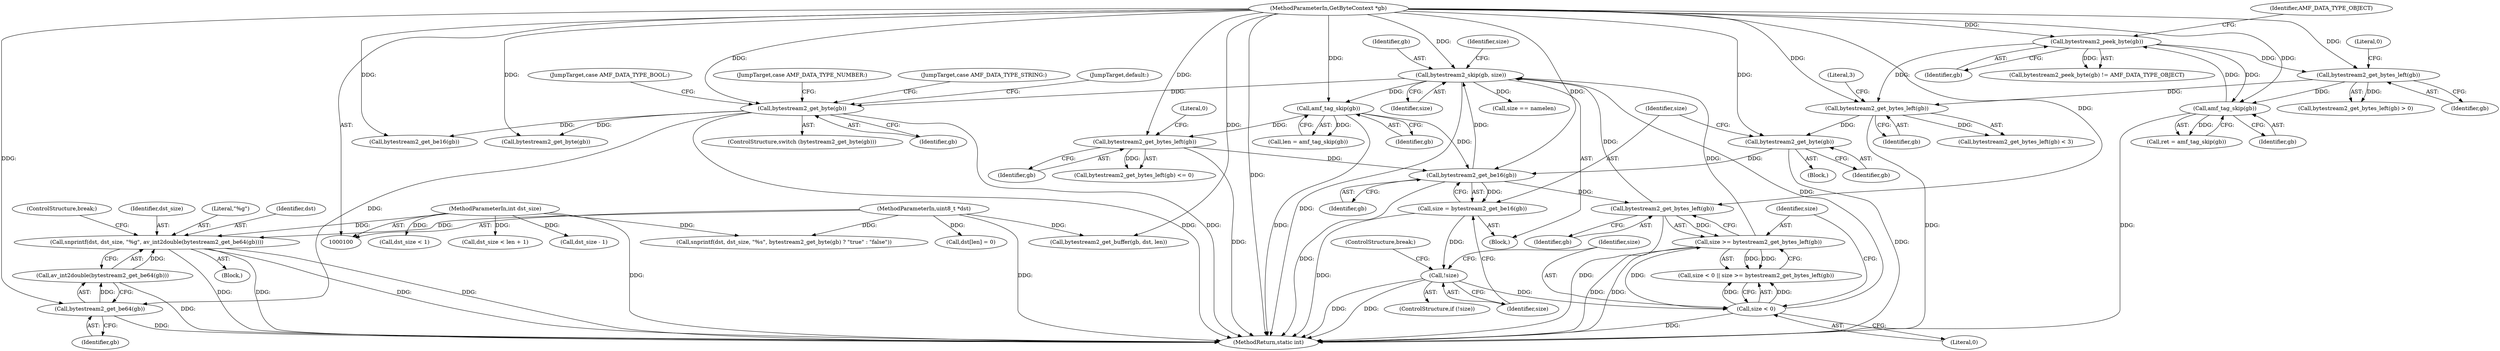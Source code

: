 digraph "0_FFmpeg_ffcc82219cef0928bed2d558b19ef6ea35634130@API" {
"1000191" [label="(Call,snprintf(dst, dst_size, \"%g\", av_int2double(bytestream2_get_be64(gb))))"];
"1000103" [label="(MethodParameterIn,uint8_t *dst)"];
"1000104" [label="(MethodParameterIn,int dst_size)"];
"1000195" [label="(Call,av_int2double(bytestream2_get_be64(gb)))"];
"1000196" [label="(Call,bytestream2_get_be64(gb))"];
"1000187" [label="(Call,bytestream2_get_byte(gb))"];
"1000168" [label="(Call,bytestream2_skip(gb, size))"];
"1000163" [label="(Call,bytestream2_get_bytes_left(gb))"];
"1000150" [label="(Call,bytestream2_get_be16(gb))"];
"1000259" [label="(Call,bytestream2_get_bytes_left(gb))"];
"1000251" [label="(Call,amf_tag_skip(gb))"];
"1000101" [label="(MethodParameterIn,GetByteContext *gb)"];
"1000143" [label="(Call,bytestream2_get_byte(gb))"];
"1000137" [label="(Call,bytestream2_get_bytes_left(gb))"];
"1000115" [label="(Call,bytestream2_peek_byte(gb))"];
"1000126" [label="(Call,amf_tag_skip(gb))"];
"1000119" [label="(Call,bytestream2_get_bytes_left(gb))"];
"1000158" [label="(Call,size < 0)"];
"1000153" [label="(Call,!size)"];
"1000148" [label="(Call,size = bytestream2_get_be16(gb))"];
"1000161" [label="(Call,size >= bytestream2_get_bytes_left(gb))"];
"1000173" [label="(Call,size == namelen)"];
"1000143" [label="(Call,bytestream2_get_byte(gb))"];
"1000190" [label="(JumpTarget,case AMF_DATA_TYPE_NUMBER:)"];
"1000161" [label="(Call,size >= bytestream2_get_bytes_left(gb))"];
"1000258" [label="(Call,bytestream2_get_bytes_left(gb) <= 0)"];
"1000116" [label="(Identifier,gb)"];
"1000194" [label="(Literal,\"%g\")"];
"1000124" [label="(Call,ret = amf_tag_skip(gb))"];
"1000151" [label="(Identifier,gb)"];
"1000192" [label="(Identifier,dst)"];
"1000114" [label="(Call,bytestream2_peek_byte(gb) != AMF_DATA_TYPE_OBJECT)"];
"1000137" [label="(Call,bytestream2_get_bytes_left(gb))"];
"1000168" [label="(Call,bytestream2_skip(gb, size))"];
"1000150" [label="(Call,bytestream2_get_be16(gb))"];
"1000200" [label="(Call,snprintf(dst, dst_size, \"%s\", bytestream2_get_byte(gb) ? \"true\" : \"false\"))"];
"1000186" [label="(ControlStructure,switch (bytestream2_get_byte(gb)))"];
"1000252" [label="(Identifier,gb)"];
"1000210" [label="(JumpTarget,case AMF_DATA_TYPE_STRING:)"];
"1000118" [label="(Call,bytestream2_get_bytes_left(gb) > 0)"];
"1000195" [label="(Call,av_int2double(bytestream2_get_be64(gb)))"];
"1000152" [label="(ControlStructure,if (!size))"];
"1000155" [label="(ControlStructure,break;)"];
"1000115" [label="(Call,bytestream2_peek_byte(gb))"];
"1000164" [label="(Identifier,gb)"];
"1000230" [label="(Call,dst_size - 1)"];
"1000174" [label="(Identifier,size)"];
"1000119" [label="(Call,bytestream2_get_bytes_left(gb))"];
"1000191" [label="(Call,snprintf(dst, dst_size, \"%g\", av_int2double(bytestream2_get_be64(gb))))"];
"1000198" [label="(ControlStructure,break;)"];
"1000251" [label="(Call,amf_tag_skip(gb))"];
"1000261" [label="(Literal,0)"];
"1000105" [label="(Block,)"];
"1000187" [label="(Call,bytestream2_get_byte(gb))"];
"1000120" [label="(Identifier,gb)"];
"1000159" [label="(Identifier,size)"];
"1000162" [label="(Identifier,size)"];
"1000138" [label="(Identifier,gb)"];
"1000157" [label="(Call,size < 0 || size >= bytestream2_get_bytes_left(gb))"];
"1000127" [label="(Identifier,gb)"];
"1000197" [label="(Identifier,gb)"];
"1000126" [label="(Call,amf_tag_skip(gb))"];
"1000144" [label="(Identifier,gb)"];
"1000205" [label="(Call,bytestream2_get_byte(gb))"];
"1000259" [label="(Call,bytestream2_get_bytes_left(gb))"];
"1000117" [label="(Identifier,AMF_DATA_TYPE_OBJECT)"];
"1000189" [label="(Block,)"];
"1000249" [label="(Call,len = amf_tag_skip(gb))"];
"1000213" [label="(Call,bytestream2_get_be16(gb))"];
"1000233" [label="(Call,bytestream2_get_buffer(gb, dst, len))"];
"1000170" [label="(Identifier,size)"];
"1000103" [label="(MethodParameterIn,uint8_t *dst)"];
"1000146" [label="(Block,)"];
"1000121" [label="(Literal,0)"];
"1000101" [label="(MethodParameterIn,GetByteContext *gb)"];
"1000260" [label="(Identifier,gb)"];
"1000139" [label="(Literal,3)"];
"1000237" [label="(Call,dst[len] = 0)"];
"1000158" [label="(Call,size < 0)"];
"1000196" [label="(Call,bytestream2_get_be64(gb))"];
"1000148" [label="(Call,size = bytestream2_get_be16(gb))"];
"1000163" [label="(Call,bytestream2_get_bytes_left(gb))"];
"1000149" [label="(Identifier,size)"];
"1000153" [label="(Call,!size)"];
"1000223" [label="(Call,dst_size < len + 1)"];
"1000243" [label="(JumpTarget,default:)"];
"1000268" [label="(MethodReturn,static int)"];
"1000154" [label="(Identifier,size)"];
"1000188" [label="(Identifier,gb)"];
"1000216" [label="(Call,dst_size < 1)"];
"1000160" [label="(Literal,0)"];
"1000193" [label="(Identifier,dst_size)"];
"1000104" [label="(MethodParameterIn,int dst_size)"];
"1000199" [label="(JumpTarget,case AMF_DATA_TYPE_BOOL:)"];
"1000169" [label="(Identifier,gb)"];
"1000136" [label="(Call,bytestream2_get_bytes_left(gb) < 3)"];
"1000191" -> "1000189"  [label="AST: "];
"1000191" -> "1000195"  [label="CFG: "];
"1000192" -> "1000191"  [label="AST: "];
"1000193" -> "1000191"  [label="AST: "];
"1000194" -> "1000191"  [label="AST: "];
"1000195" -> "1000191"  [label="AST: "];
"1000198" -> "1000191"  [label="CFG: "];
"1000191" -> "1000268"  [label="DDG: "];
"1000191" -> "1000268"  [label="DDG: "];
"1000191" -> "1000268"  [label="DDG: "];
"1000191" -> "1000268"  [label="DDG: "];
"1000103" -> "1000191"  [label="DDG: "];
"1000104" -> "1000191"  [label="DDG: "];
"1000195" -> "1000191"  [label="DDG: "];
"1000103" -> "1000100"  [label="AST: "];
"1000103" -> "1000268"  [label="DDG: "];
"1000103" -> "1000200"  [label="DDG: "];
"1000103" -> "1000233"  [label="DDG: "];
"1000103" -> "1000237"  [label="DDG: "];
"1000104" -> "1000100"  [label="AST: "];
"1000104" -> "1000268"  [label="DDG: "];
"1000104" -> "1000200"  [label="DDG: "];
"1000104" -> "1000216"  [label="DDG: "];
"1000104" -> "1000223"  [label="DDG: "];
"1000104" -> "1000230"  [label="DDG: "];
"1000195" -> "1000196"  [label="CFG: "];
"1000196" -> "1000195"  [label="AST: "];
"1000195" -> "1000268"  [label="DDG: "];
"1000196" -> "1000195"  [label="DDG: "];
"1000196" -> "1000197"  [label="CFG: "];
"1000197" -> "1000196"  [label="AST: "];
"1000196" -> "1000268"  [label="DDG: "];
"1000187" -> "1000196"  [label="DDG: "];
"1000101" -> "1000196"  [label="DDG: "];
"1000187" -> "1000186"  [label="AST: "];
"1000187" -> "1000188"  [label="CFG: "];
"1000188" -> "1000187"  [label="AST: "];
"1000190" -> "1000187"  [label="CFG: "];
"1000199" -> "1000187"  [label="CFG: "];
"1000210" -> "1000187"  [label="CFG: "];
"1000243" -> "1000187"  [label="CFG: "];
"1000187" -> "1000268"  [label="DDG: "];
"1000187" -> "1000268"  [label="DDG: "];
"1000168" -> "1000187"  [label="DDG: "];
"1000101" -> "1000187"  [label="DDG: "];
"1000187" -> "1000205"  [label="DDG: "];
"1000187" -> "1000213"  [label="DDG: "];
"1000168" -> "1000146"  [label="AST: "];
"1000168" -> "1000170"  [label="CFG: "];
"1000169" -> "1000168"  [label="AST: "];
"1000170" -> "1000168"  [label="AST: "];
"1000174" -> "1000168"  [label="CFG: "];
"1000168" -> "1000268"  [label="DDG: "];
"1000163" -> "1000168"  [label="DDG: "];
"1000150" -> "1000168"  [label="DDG: "];
"1000101" -> "1000168"  [label="DDG: "];
"1000158" -> "1000168"  [label="DDG: "];
"1000161" -> "1000168"  [label="DDG: "];
"1000168" -> "1000173"  [label="DDG: "];
"1000168" -> "1000251"  [label="DDG: "];
"1000163" -> "1000161"  [label="AST: "];
"1000163" -> "1000164"  [label="CFG: "];
"1000164" -> "1000163"  [label="AST: "];
"1000161" -> "1000163"  [label="CFG: "];
"1000163" -> "1000268"  [label="DDG: "];
"1000163" -> "1000161"  [label="DDG: "];
"1000150" -> "1000163"  [label="DDG: "];
"1000101" -> "1000163"  [label="DDG: "];
"1000150" -> "1000148"  [label="AST: "];
"1000150" -> "1000151"  [label="CFG: "];
"1000151" -> "1000150"  [label="AST: "];
"1000148" -> "1000150"  [label="CFG: "];
"1000150" -> "1000268"  [label="DDG: "];
"1000150" -> "1000148"  [label="DDG: "];
"1000259" -> "1000150"  [label="DDG: "];
"1000251" -> "1000150"  [label="DDG: "];
"1000143" -> "1000150"  [label="DDG: "];
"1000101" -> "1000150"  [label="DDG: "];
"1000259" -> "1000258"  [label="AST: "];
"1000259" -> "1000260"  [label="CFG: "];
"1000260" -> "1000259"  [label="AST: "];
"1000261" -> "1000259"  [label="CFG: "];
"1000259" -> "1000268"  [label="DDG: "];
"1000259" -> "1000258"  [label="DDG: "];
"1000251" -> "1000259"  [label="DDG: "];
"1000101" -> "1000259"  [label="DDG: "];
"1000251" -> "1000249"  [label="AST: "];
"1000251" -> "1000252"  [label="CFG: "];
"1000252" -> "1000251"  [label="AST: "];
"1000249" -> "1000251"  [label="CFG: "];
"1000251" -> "1000268"  [label="DDG: "];
"1000251" -> "1000249"  [label="DDG: "];
"1000101" -> "1000251"  [label="DDG: "];
"1000101" -> "1000100"  [label="AST: "];
"1000101" -> "1000268"  [label="DDG: "];
"1000101" -> "1000115"  [label="DDG: "];
"1000101" -> "1000119"  [label="DDG: "];
"1000101" -> "1000126"  [label="DDG: "];
"1000101" -> "1000137"  [label="DDG: "];
"1000101" -> "1000143"  [label="DDG: "];
"1000101" -> "1000205"  [label="DDG: "];
"1000101" -> "1000213"  [label="DDG: "];
"1000101" -> "1000233"  [label="DDG: "];
"1000143" -> "1000105"  [label="AST: "];
"1000143" -> "1000144"  [label="CFG: "];
"1000144" -> "1000143"  [label="AST: "];
"1000149" -> "1000143"  [label="CFG: "];
"1000143" -> "1000268"  [label="DDG: "];
"1000137" -> "1000143"  [label="DDG: "];
"1000137" -> "1000136"  [label="AST: "];
"1000137" -> "1000138"  [label="CFG: "];
"1000138" -> "1000137"  [label="AST: "];
"1000139" -> "1000137"  [label="CFG: "];
"1000137" -> "1000268"  [label="DDG: "];
"1000137" -> "1000136"  [label="DDG: "];
"1000115" -> "1000137"  [label="DDG: "];
"1000119" -> "1000137"  [label="DDG: "];
"1000115" -> "1000114"  [label="AST: "];
"1000115" -> "1000116"  [label="CFG: "];
"1000116" -> "1000115"  [label="AST: "];
"1000117" -> "1000115"  [label="CFG: "];
"1000115" -> "1000114"  [label="DDG: "];
"1000126" -> "1000115"  [label="DDG: "];
"1000115" -> "1000119"  [label="DDG: "];
"1000115" -> "1000126"  [label="DDG: "];
"1000126" -> "1000124"  [label="AST: "];
"1000126" -> "1000127"  [label="CFG: "];
"1000127" -> "1000126"  [label="AST: "];
"1000124" -> "1000126"  [label="CFG: "];
"1000126" -> "1000268"  [label="DDG: "];
"1000126" -> "1000124"  [label="DDG: "];
"1000119" -> "1000126"  [label="DDG: "];
"1000119" -> "1000118"  [label="AST: "];
"1000119" -> "1000120"  [label="CFG: "];
"1000120" -> "1000119"  [label="AST: "];
"1000121" -> "1000119"  [label="CFG: "];
"1000119" -> "1000118"  [label="DDG: "];
"1000158" -> "1000157"  [label="AST: "];
"1000158" -> "1000160"  [label="CFG: "];
"1000159" -> "1000158"  [label="AST: "];
"1000160" -> "1000158"  [label="AST: "];
"1000162" -> "1000158"  [label="CFG: "];
"1000157" -> "1000158"  [label="CFG: "];
"1000158" -> "1000268"  [label="DDG: "];
"1000158" -> "1000157"  [label="DDG: "];
"1000158" -> "1000157"  [label="DDG: "];
"1000153" -> "1000158"  [label="DDG: "];
"1000158" -> "1000161"  [label="DDG: "];
"1000153" -> "1000152"  [label="AST: "];
"1000153" -> "1000154"  [label="CFG: "];
"1000154" -> "1000153"  [label="AST: "];
"1000155" -> "1000153"  [label="CFG: "];
"1000159" -> "1000153"  [label="CFG: "];
"1000153" -> "1000268"  [label="DDG: "];
"1000153" -> "1000268"  [label="DDG: "];
"1000148" -> "1000153"  [label="DDG: "];
"1000148" -> "1000146"  [label="AST: "];
"1000149" -> "1000148"  [label="AST: "];
"1000154" -> "1000148"  [label="CFG: "];
"1000148" -> "1000268"  [label="DDG: "];
"1000161" -> "1000157"  [label="AST: "];
"1000162" -> "1000161"  [label="AST: "];
"1000157" -> "1000161"  [label="CFG: "];
"1000161" -> "1000268"  [label="DDG: "];
"1000161" -> "1000268"  [label="DDG: "];
"1000161" -> "1000157"  [label="DDG: "];
"1000161" -> "1000157"  [label="DDG: "];
}
